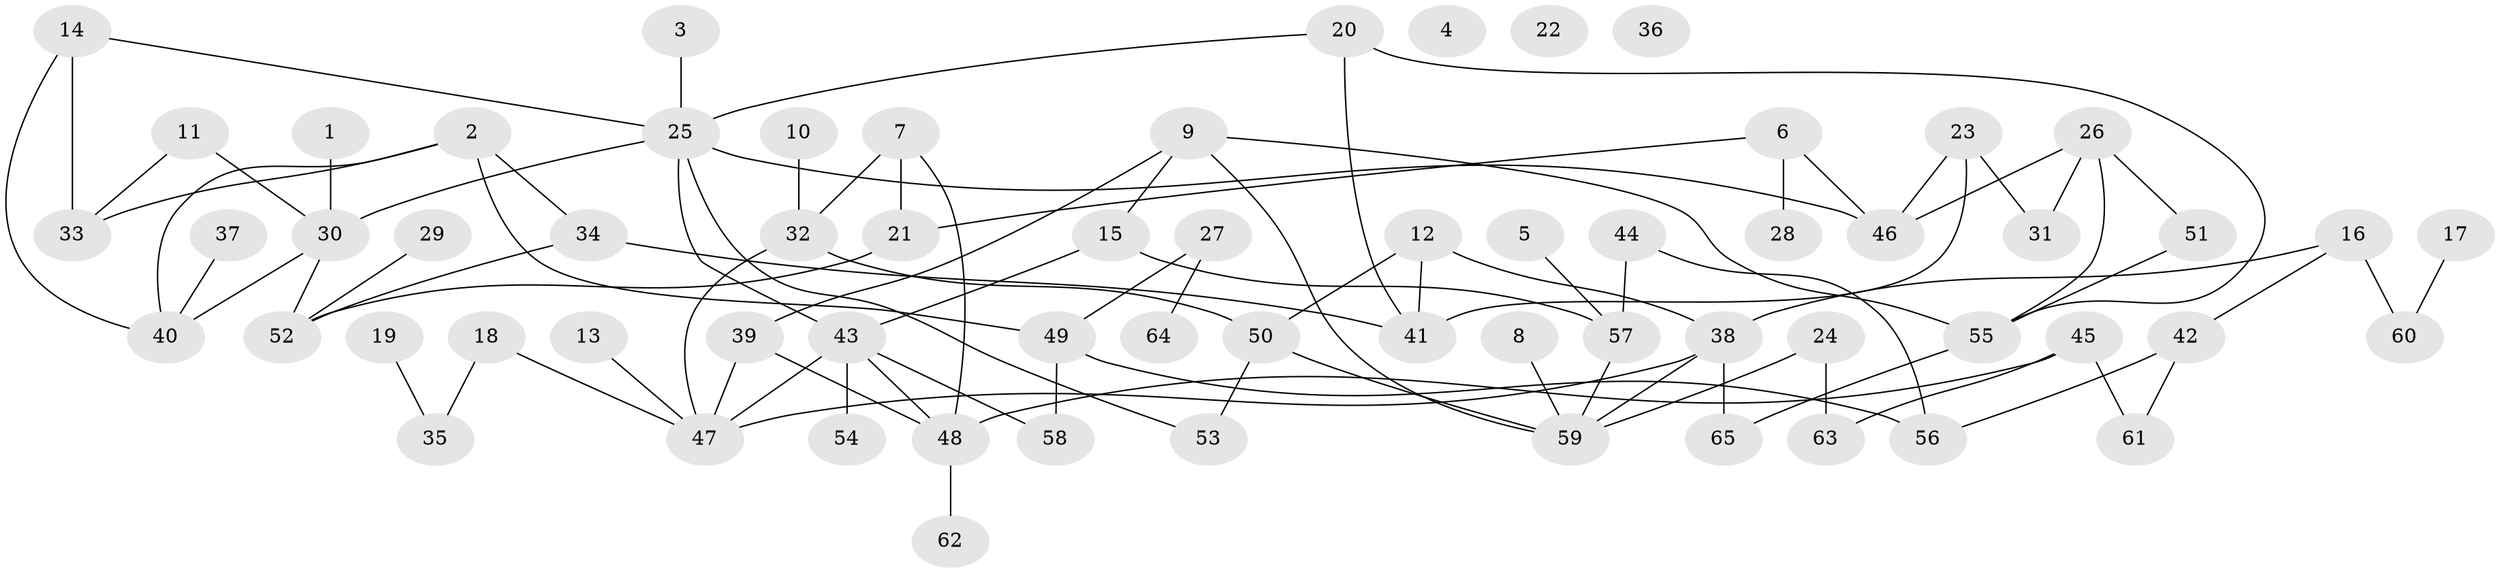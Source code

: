// coarse degree distribution, {1: 0.358974358974359, 0: 0.07692307692307693, 2: 0.1794871794871795, 3: 0.10256410256410256, 8: 0.02564102564102564, 4: 0.15384615384615385, 11: 0.02564102564102564, 5: 0.05128205128205128, 9: 0.02564102564102564}
// Generated by graph-tools (version 1.1) at 2025/43/03/04/25 21:43:26]
// undirected, 65 vertices, 88 edges
graph export_dot {
graph [start="1"]
  node [color=gray90,style=filled];
  1;
  2;
  3;
  4;
  5;
  6;
  7;
  8;
  9;
  10;
  11;
  12;
  13;
  14;
  15;
  16;
  17;
  18;
  19;
  20;
  21;
  22;
  23;
  24;
  25;
  26;
  27;
  28;
  29;
  30;
  31;
  32;
  33;
  34;
  35;
  36;
  37;
  38;
  39;
  40;
  41;
  42;
  43;
  44;
  45;
  46;
  47;
  48;
  49;
  50;
  51;
  52;
  53;
  54;
  55;
  56;
  57;
  58;
  59;
  60;
  61;
  62;
  63;
  64;
  65;
  1 -- 30;
  2 -- 33;
  2 -- 34;
  2 -- 40;
  2 -- 49;
  3 -- 25;
  5 -- 57;
  6 -- 21;
  6 -- 28;
  6 -- 46;
  7 -- 21;
  7 -- 32;
  7 -- 48;
  8 -- 59;
  9 -- 15;
  9 -- 39;
  9 -- 55;
  9 -- 59;
  10 -- 32;
  11 -- 30;
  11 -- 33;
  12 -- 38;
  12 -- 41;
  12 -- 50;
  13 -- 47;
  14 -- 25;
  14 -- 33;
  14 -- 40;
  15 -- 43;
  15 -- 57;
  16 -- 38;
  16 -- 42;
  16 -- 60;
  17 -- 60;
  18 -- 35;
  18 -- 47;
  19 -- 35;
  20 -- 25;
  20 -- 41;
  20 -- 55;
  21 -- 52;
  23 -- 31;
  23 -- 41;
  23 -- 46;
  24 -- 59;
  24 -- 63;
  25 -- 30;
  25 -- 43;
  25 -- 46;
  25 -- 53;
  26 -- 31;
  26 -- 46;
  26 -- 51;
  26 -- 55;
  27 -- 49;
  27 -- 64;
  29 -- 52;
  30 -- 40;
  30 -- 52;
  32 -- 47;
  32 -- 50;
  34 -- 41;
  34 -- 52;
  37 -- 40;
  38 -- 47;
  38 -- 59;
  38 -- 65;
  39 -- 47;
  39 -- 48;
  42 -- 56;
  42 -- 61;
  43 -- 47;
  43 -- 48;
  43 -- 54;
  43 -- 58;
  44 -- 56;
  44 -- 57;
  45 -- 48;
  45 -- 61;
  45 -- 63;
  48 -- 62;
  49 -- 56;
  49 -- 58;
  50 -- 53;
  50 -- 59;
  51 -- 55;
  55 -- 65;
  57 -- 59;
}
